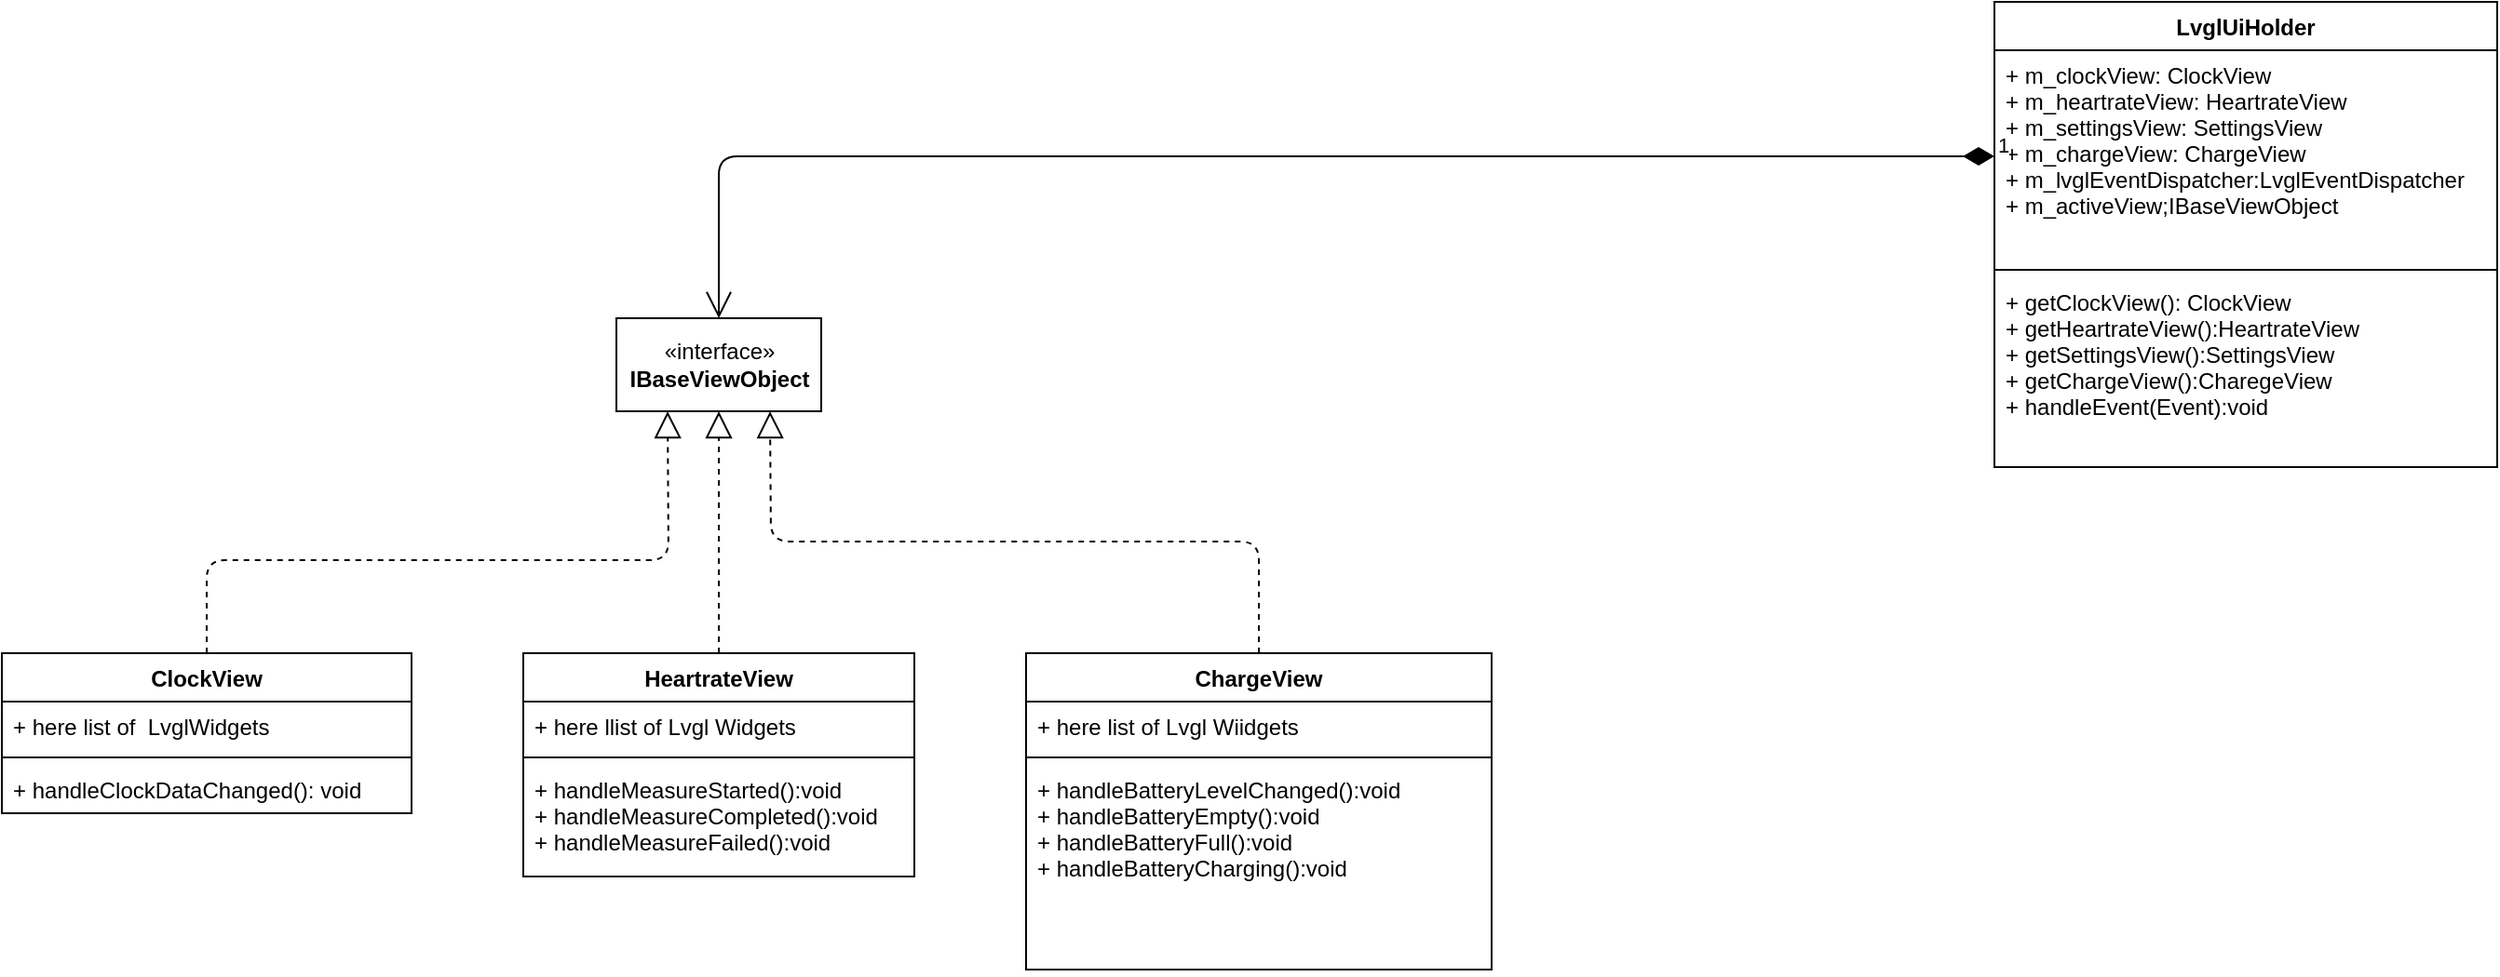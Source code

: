 <mxfile version="12.4.2" type="device" pages="1"><diagram id="ewsq-P03NnKkzqUF8lzg" name="Page-1"><mxGraphModel dx="1551" dy="1151" grid="1" gridSize="10" guides="1" tooltips="1" connect="1" arrows="1" fold="1" page="1" pageScale="1" pageWidth="2336" pageHeight="1654" math="0" shadow="0"><root><mxCell id="0"/><mxCell id="1" parent="0"/><mxCell id="7AHlP5lubdx5ZSfisMD6-1" value="LvglUiHolder" style="swimlane;fontStyle=1;align=center;verticalAlign=top;childLayout=stackLayout;horizontal=1;startSize=26;horizontalStack=0;resizeParent=1;resizeParentMax=0;resizeLast=0;collapsible=1;marginBottom=0;" parent="1" vertex="1"><mxGeometry x="1410" y="90" width="270" height="250" as="geometry"/></mxCell><mxCell id="7AHlP5lubdx5ZSfisMD6-2" value="+ m_clockView: ClockView&#10;+ m_heartrateView: HeartrateView&#10;+ m_settingsView: SettingsView&#10;+ m_chargeView: ChargeView&#10;+ m_lvglEventDispatcher:LvglEventDispatcher&#10;+ m_activeView;IBaseViewObject" style="text;strokeColor=none;fillColor=none;align=left;verticalAlign=top;spacingLeft=4;spacingRight=4;overflow=hidden;rotatable=0;points=[[0,0.5],[1,0.5]];portConstraint=eastwest;" parent="7AHlP5lubdx5ZSfisMD6-1" vertex="1"><mxGeometry y="26" width="270" height="114" as="geometry"/></mxCell><mxCell id="7AHlP5lubdx5ZSfisMD6-3" value="" style="line;strokeWidth=1;fillColor=none;align=left;verticalAlign=middle;spacingTop=-1;spacingLeft=3;spacingRight=3;rotatable=0;labelPosition=right;points=[];portConstraint=eastwest;" parent="7AHlP5lubdx5ZSfisMD6-1" vertex="1"><mxGeometry y="140" width="270" height="8" as="geometry"/></mxCell><mxCell id="7AHlP5lubdx5ZSfisMD6-4" value="+ getClockView(): ClockView&#10;+ getHeartrateView():HeartrateView&#10;+ getSettingsView():SettingsView&#10;+ getChargeView():CharegeView&#10;+ handleEvent(Event):void&#10;" style="text;strokeColor=none;fillColor=none;align=left;verticalAlign=top;spacingLeft=4;spacingRight=4;overflow=hidden;rotatable=0;points=[[0,0.5],[1,0.5]];portConstraint=eastwest;" parent="7AHlP5lubdx5ZSfisMD6-1" vertex="1"><mxGeometry y="148" width="270" height="102" as="geometry"/></mxCell><mxCell id="7AHlP5lubdx5ZSfisMD6-9" value="ClockView" style="swimlane;fontStyle=1;align=center;verticalAlign=top;childLayout=stackLayout;horizontal=1;startSize=26;horizontalStack=0;resizeParent=1;resizeParentMax=0;resizeLast=0;collapsible=1;marginBottom=0;" parent="1" vertex="1"><mxGeometry x="340" y="440" width="220" height="86" as="geometry"/></mxCell><mxCell id="7AHlP5lubdx5ZSfisMD6-10" value="+ here list of  LvglWidgets" style="text;strokeColor=none;fillColor=none;align=left;verticalAlign=top;spacingLeft=4;spacingRight=4;overflow=hidden;rotatable=0;points=[[0,0.5],[1,0.5]];portConstraint=eastwest;" parent="7AHlP5lubdx5ZSfisMD6-9" vertex="1"><mxGeometry y="26" width="220" height="26" as="geometry"/></mxCell><mxCell id="7AHlP5lubdx5ZSfisMD6-11" value="" style="line;strokeWidth=1;fillColor=none;align=left;verticalAlign=middle;spacingTop=-1;spacingLeft=3;spacingRight=3;rotatable=0;labelPosition=right;points=[];portConstraint=eastwest;" parent="7AHlP5lubdx5ZSfisMD6-9" vertex="1"><mxGeometry y="52" width="220" height="8" as="geometry"/></mxCell><mxCell id="7AHlP5lubdx5ZSfisMD6-12" value="+ handleClockDataChanged(): void" style="text;strokeColor=none;fillColor=none;align=left;verticalAlign=top;spacingLeft=4;spacingRight=4;overflow=hidden;rotatable=0;points=[[0,0.5],[1,0.5]];portConstraint=eastwest;" parent="7AHlP5lubdx5ZSfisMD6-9" vertex="1"><mxGeometry y="60" width="220" height="26" as="geometry"/></mxCell><mxCell id="7AHlP5lubdx5ZSfisMD6-13" value="HeartrateView" style="swimlane;fontStyle=1;align=center;verticalAlign=top;childLayout=stackLayout;horizontal=1;startSize=26;horizontalStack=0;resizeParent=1;resizeParentMax=0;resizeLast=0;collapsible=1;marginBottom=0;" parent="1" vertex="1"><mxGeometry x="620" y="440" width="210" height="120" as="geometry"/></mxCell><mxCell id="7AHlP5lubdx5ZSfisMD6-14" value="+ here llist of Lvgl Widgets" style="text;strokeColor=none;fillColor=none;align=left;verticalAlign=top;spacingLeft=4;spacingRight=4;overflow=hidden;rotatable=0;points=[[0,0.5],[1,0.5]];portConstraint=eastwest;" parent="7AHlP5lubdx5ZSfisMD6-13" vertex="1"><mxGeometry y="26" width="210" height="26" as="geometry"/></mxCell><mxCell id="7AHlP5lubdx5ZSfisMD6-15" value="" style="line;strokeWidth=1;fillColor=none;align=left;verticalAlign=middle;spacingTop=-1;spacingLeft=3;spacingRight=3;rotatable=0;labelPosition=right;points=[];portConstraint=eastwest;" parent="7AHlP5lubdx5ZSfisMD6-13" vertex="1"><mxGeometry y="52" width="210" height="8" as="geometry"/></mxCell><mxCell id="7AHlP5lubdx5ZSfisMD6-16" value="+ handleMeasureStarted():void&#10;+ handleMeasureCompleted():void&#10;+ handleMeasureFailed():void" style="text;strokeColor=none;fillColor=none;align=left;verticalAlign=top;spacingLeft=4;spacingRight=4;overflow=hidden;rotatable=0;points=[[0,0.5],[1,0.5]];portConstraint=eastwest;" parent="7AHlP5lubdx5ZSfisMD6-13" vertex="1"><mxGeometry y="60" width="210" height="60" as="geometry"/></mxCell><mxCell id="7AHlP5lubdx5ZSfisMD6-18" value="ChargeView" style="swimlane;fontStyle=1;align=center;verticalAlign=top;childLayout=stackLayout;horizontal=1;startSize=26;horizontalStack=0;resizeParent=1;resizeParentMax=0;resizeLast=0;collapsible=1;marginBottom=0;" parent="1" vertex="1"><mxGeometry x="890" y="440" width="250" height="170" as="geometry"/></mxCell><mxCell id="7AHlP5lubdx5ZSfisMD6-19" value="+ here list of Lvgl Wiidgets" style="text;strokeColor=none;fillColor=none;align=left;verticalAlign=top;spacingLeft=4;spacingRight=4;overflow=hidden;rotatable=0;points=[[0,0.5],[1,0.5]];portConstraint=eastwest;" parent="7AHlP5lubdx5ZSfisMD6-18" vertex="1"><mxGeometry y="26" width="250" height="26" as="geometry"/></mxCell><mxCell id="7AHlP5lubdx5ZSfisMD6-20" value="" style="line;strokeWidth=1;fillColor=none;align=left;verticalAlign=middle;spacingTop=-1;spacingLeft=3;spacingRight=3;rotatable=0;labelPosition=right;points=[];portConstraint=eastwest;" parent="7AHlP5lubdx5ZSfisMD6-18" vertex="1"><mxGeometry y="52" width="250" height="8" as="geometry"/></mxCell><mxCell id="7AHlP5lubdx5ZSfisMD6-21" value="+ handleBatteryLevelChanged():void&#10;+ handleBatteryEmpty():void&#10;+ handleBatteryFull():void&#10;+ handleBatteryCharging():void" style="text;strokeColor=none;fillColor=none;align=left;verticalAlign=top;spacingLeft=4;spacingRight=4;overflow=hidden;rotatable=0;points=[[0,0.5],[1,0.5]];portConstraint=eastwest;" parent="7AHlP5lubdx5ZSfisMD6-18" vertex="1"><mxGeometry y="60" width="250" height="110" as="geometry"/></mxCell><mxCell id="7AHlP5lubdx5ZSfisMD6-22" value="«interface»&lt;br&gt;&lt;b&gt;IBaseViewObject&lt;/b&gt;" style="html=1;" parent="1" vertex="1"><mxGeometry x="670" y="260" width="110" height="50" as="geometry"/></mxCell><mxCell id="7AHlP5lubdx5ZSfisMD6-27" value="" style="endArrow=block;dashed=1;endFill=0;endSize=12;html=1;entryX=0.25;entryY=1;entryDx=0;entryDy=0;exitX=0.5;exitY=0;exitDx=0;exitDy=0;" parent="1" source="7AHlP5lubdx5ZSfisMD6-9" target="7AHlP5lubdx5ZSfisMD6-22" edge="1"><mxGeometry width="160" relative="1" as="geometry"><mxPoint x="490" y="310" as="sourcePoint"/><mxPoint x="650" y="310" as="targetPoint"/><Array as="points"><mxPoint x="450" y="390"/><mxPoint x="698" y="390"/></Array></mxGeometry></mxCell><mxCell id="7AHlP5lubdx5ZSfisMD6-28" value="" style="endArrow=block;dashed=1;endFill=0;endSize=12;html=1;entryX=0.5;entryY=1;entryDx=0;entryDy=0;exitX=0.5;exitY=0;exitDx=0;exitDy=0;" parent="1" source="7AHlP5lubdx5ZSfisMD6-13" target="7AHlP5lubdx5ZSfisMD6-22" edge="1"><mxGeometry width="160" relative="1" as="geometry"><mxPoint x="910" y="330" as="sourcePoint"/><mxPoint x="1070" y="330" as="targetPoint"/></mxGeometry></mxCell><mxCell id="7AHlP5lubdx5ZSfisMD6-29" value="" style="endArrow=block;dashed=1;endFill=0;endSize=12;html=1;entryX=0.75;entryY=1;entryDx=0;entryDy=0;exitX=0.5;exitY=0;exitDx=0;exitDy=0;" parent="1" source="7AHlP5lubdx5ZSfisMD6-18" target="7AHlP5lubdx5ZSfisMD6-22" edge="1"><mxGeometry width="160" relative="1" as="geometry"><mxPoint x="960" y="380" as="sourcePoint"/><mxPoint x="1120" y="380" as="targetPoint"/><Array as="points"><mxPoint x="1015" y="380"/><mxPoint x="753" y="380"/></Array></mxGeometry></mxCell><mxCell id="cyp4PG-9bIYyJVYhjUju-3" value="1" style="endArrow=open;html=1;endSize=12;startArrow=diamondThin;startSize=14;startFill=1;edgeStyle=orthogonalEdgeStyle;align=left;verticalAlign=bottom;exitX=0;exitY=0.5;exitDx=0;exitDy=0;entryX=0.5;entryY=0;entryDx=0;entryDy=0;" edge="1" parent="1" source="7AHlP5lubdx5ZSfisMD6-2" target="7AHlP5lubdx5ZSfisMD6-22"><mxGeometry x="-1" y="3" relative="1" as="geometry"><mxPoint x="930" y="110" as="sourcePoint"/><mxPoint x="1090" y="110" as="targetPoint"/></mxGeometry></mxCell></root></mxGraphModel></diagram></mxfile>